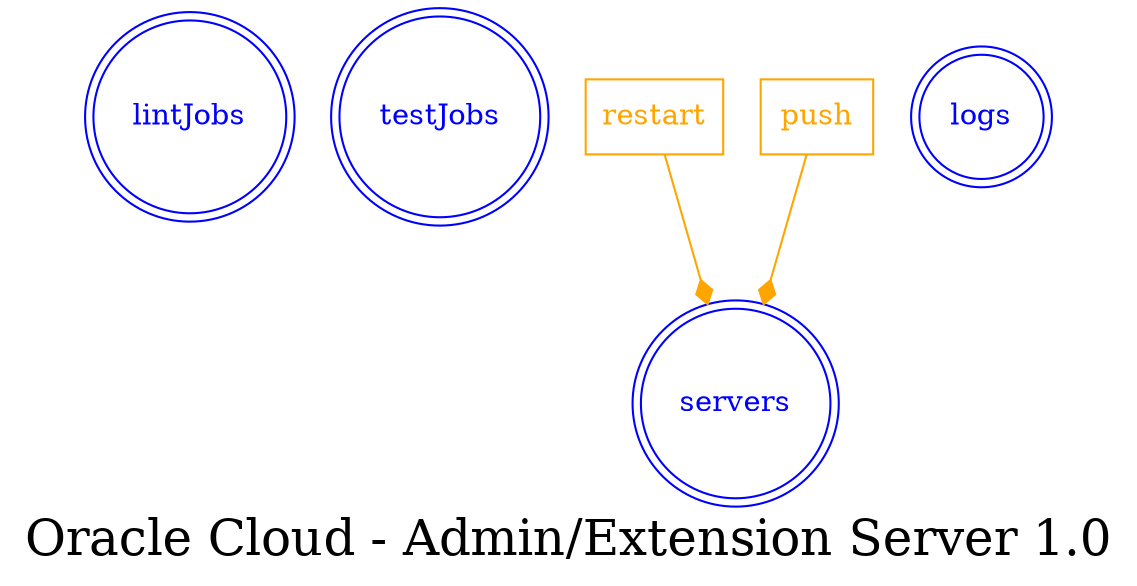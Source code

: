 digraph LexiconGraph {
graph[label="Oracle Cloud - Admin/Extension Server 1.0", fontsize=24]
splines=true
"lintJobs" [color=blue, fontcolor=blue, shape=doublecircle]
"testJobs" [color=blue, fontcolor=blue, shape=doublecircle]
"servers" [color=blue, fontcolor=blue, shape=doublecircle]
"logs" [color=blue, fontcolor=blue, shape=doublecircle]
"restart" [color=orange, fontcolor=orange, shape=box]
"restart" -> "servers" [color=orange, fontcolor=orange, arrowhead=diamond, arrowtail=none]
"push" [color=orange, fontcolor=orange, shape=box]
"push" -> "servers" [color=orange, fontcolor=orange, arrowhead=diamond, arrowtail=none]
}
